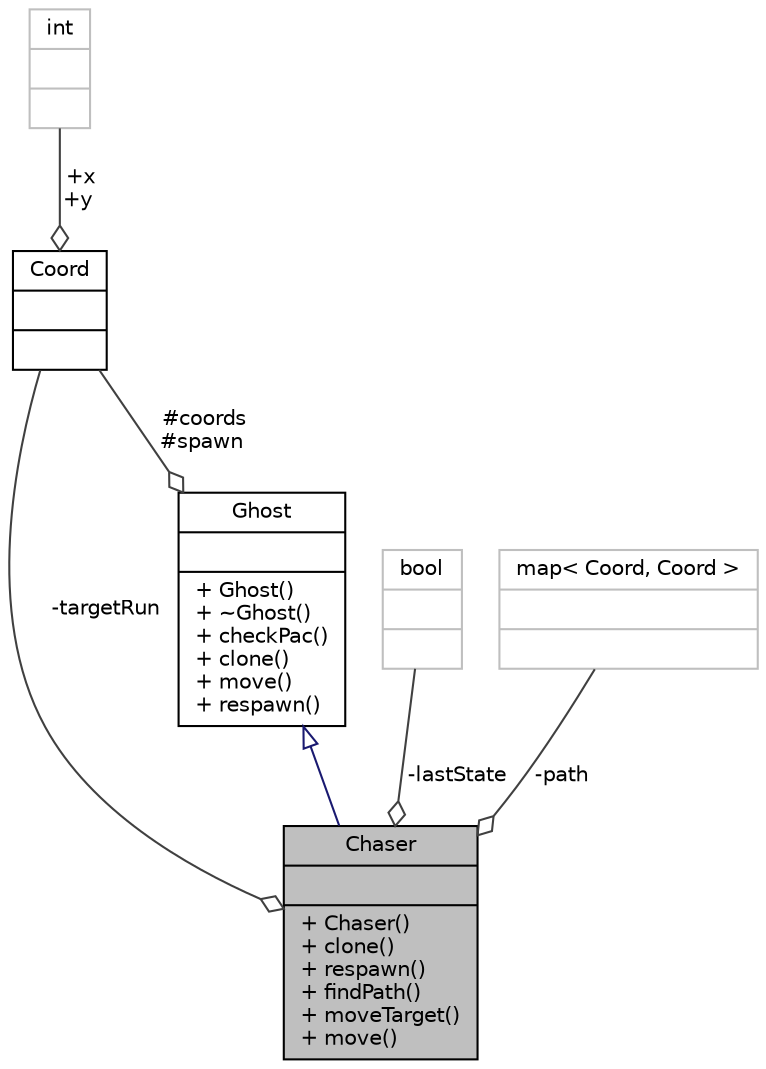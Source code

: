 digraph "Chaser"
{
 // LATEX_PDF_SIZE
  edge [fontname="Helvetica",fontsize="10",labelfontname="Helvetica",labelfontsize="10"];
  node [fontname="Helvetica",fontsize="10",shape=record];
  Node1 [label="{Chaser\n||+ Chaser()\l+ clone()\l+ respawn()\l+ findPath()\l+ moveTarget()\l+ move()\l}",height=0.2,width=0.4,color="black", fillcolor="grey75", style="filled", fontcolor="black",tooltip="The Chaser class represents a type of ghost that chases the Pacman."];
  Node2 -> Node1 [dir="back",color="midnightblue",fontsize="10",style="solid",arrowtail="onormal",fontname="Helvetica"];
  Node2 [label="{Ghost\n||+ Ghost()\l+ ~Ghost()\l+ checkPac()\l+ clone()\l+ move()\l+ respawn()\l}",height=0.2,width=0.4,color="black", fillcolor="white", style="filled",URL="$classGhost.html",tooltip="The Ghost class represents a ghost in the game."];
  Node3 -> Node2 [color="grey25",fontsize="10",style="solid",label=" #coords\n#spawn" ,arrowhead="odiamond",fontname="Helvetica"];
  Node3 [label="{Coord\n||}",height=0.2,width=0.4,color="black", fillcolor="white", style="filled",URL="$structCoord.html",tooltip="The Coord struct represents a coordinate in 2D space."];
  Node4 -> Node3 [color="grey25",fontsize="10",style="solid",label=" +x\n+y" ,arrowhead="odiamond",fontname="Helvetica"];
  Node4 [label="{int\n||}",height=0.2,width=0.4,color="grey75", fillcolor="white", style="filled",tooltip=" "];
  Node3 -> Node1 [color="grey25",fontsize="10",style="solid",label=" -targetRun" ,arrowhead="odiamond",fontname="Helvetica"];
  Node5 -> Node1 [color="grey25",fontsize="10",style="solid",label=" -lastState" ,arrowhead="odiamond",fontname="Helvetica"];
  Node5 [label="{bool\n||}",height=0.2,width=0.4,color="grey75", fillcolor="white", style="filled",tooltip=" "];
  Node6 -> Node1 [color="grey25",fontsize="10",style="solid",label=" -path" ,arrowhead="odiamond",fontname="Helvetica"];
  Node6 [label="{map\< Coord, Coord \>\n||}",height=0.2,width=0.4,color="grey75", fillcolor="white", style="filled",tooltip=" "];
}

